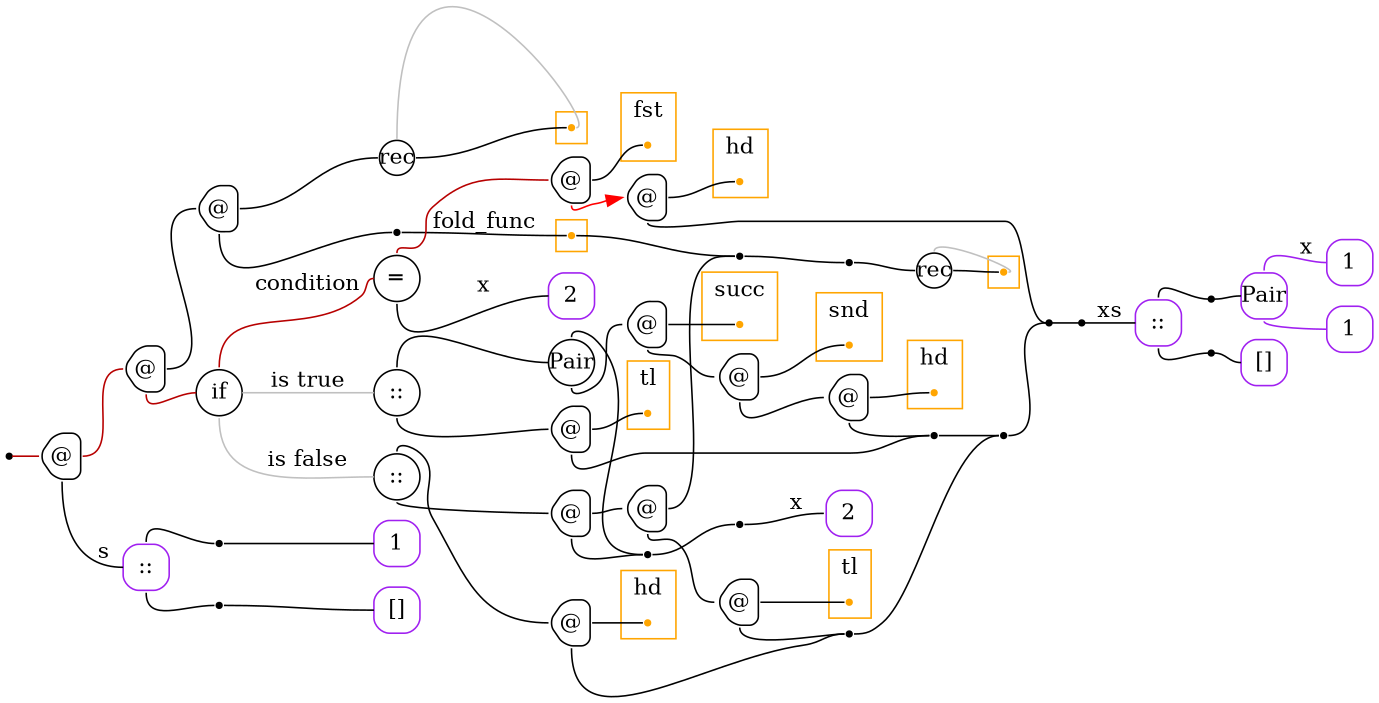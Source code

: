 digraph G {
  rankdir=LR;
  edge[arrowhead=none,arrowtail=none];
  node[fixedsize=true,shape=circle]
  size="9.201041666666667,5.219270833333334";
  labeldistance=0;
  nodesep=.175;
  ranksep=.175;

 nd1[shape=point];
   nd15[label="1",tooltip="nd15-ConstGraph",style=rounded,orientation=90,shape=square,width=.4,height=.4,color="purple"];
   nd21[label="2",tooltip="nd21-ConstGraph",style=rounded,orientation=90,shape=square,width=.4,height=.4,color="purple"];
   nd27[label="1",tooltip="nd27-ConstGraph",style=rounded,orientation=90,shape=square,width=.4,height=.4,color="purple"];
   nd32[label="[]",tooltip="nd32-ConstEmptyGraph",style=rounded,orientation=90,shape=square,width=.4,height=.4,color="purple"];
 subgraph cluster_nd174 {
   graph[style=fill,color="orange"];
   ndcluster_nd174[tooltip="nd174",orientation=90,shape=point,color="orange"];
 };
 nd379[label="rec",tooltip="nd379-RecurGraph",style=rounded,width=.3,height=.3,color="#000000"];
   subgraph cluster_nd383 {
     graph[style=fill,color="orange"];
     ndcluster_nd383[tooltip="nd383",orientation=90,shape=point,color="orange"];
   };
 nd673[label=" ",tooltip="nd673-ContractGraph",style=rounded,orientation=90,shape=point];
   nd592[label="1",tooltip="nd592-ConstGraph",style=rounded,orientation=90,shape=square,width=.4,height=.4,color="purple"];
   nd596[label="[]",tooltip="nd596-ConstEmptyGraph",style=rounded,orientation=90,shape=square,width=.4,height=.4,color="purple"];
   nd686[label="Pair",tooltip="nd686-ConstPairGraph",style=rounded,orientation=90,shape=square,width=.4,height=.4,color="purple"];
   nd692[label="::",tooltip="nd692-ConstListGraph",style=rounded,orientation=90,shape=square,width=.4,height=.4,color="purple"];
 nd696[label="rec",tooltip="nd696-RecurGraph",style=rounded,width=.3,height=.3,color="#000000"];
   subgraph cluster_nd700 {
     graph[style=fill,color="orange"];
     ndcluster_nd700[tooltip="nd700",orientation=90,shape=point,color="orange"];
   };
 nd506[label="@",tooltip="nd506-AppGraph",style=rounded,orientation=90,shape=house,width=.4,height=.4,color="#000000"];
 nd507[label="@",tooltip="nd507-AppGraph",style=rounded,orientation=90,shape=house,width=.4,height=.4,color="#000000"];
 nd508[label="@",tooltip="nd508-AppGraph",style=rounded,orientation=90,shape=house,width=.4,height=.4,color="#000000"];
 nd522[label=" ",tooltip="nd522-ContractGraph",style=rounded,orientation=90,shape=point];
   nd777[label="::",tooltip="nd777-ConstListGraph",style=rounded,orientation=90,shape=square,width=.4,height=.4,color="purple"];
 nd780[label=" ",tooltip="nd780-ContractGraph",style=rounded,orientation=90,shape=point];
 nd781[label=" ",tooltip="nd781-ContractGraph",style=rounded,orientation=90,shape=point];
 nd885[label=" ",tooltip="nd885-ContractGraph",style=rounded,orientation=90,shape=point];
 nd809[label="if",tooltip="nd809-IfGraph",style=rounded,width=.4,height=.4,color="#000000"];
 nd810[label="=",tooltip="nd810-BinOpGraph",style=rounded,width=.4,height=.4,color="#000000"];
 nd811[label="@",tooltip="nd811-AppGraph",style=rounded,orientation=90,shape=house,width=.4,height=.4,color="#000000"];
 subgraph cluster_nd814 {
   graph[style=fill,color="orange",label="fst"];
   ndcluster_nd814[tooltip="nd814",orientation=90,shape=point,color="orange"];
 };
 nd818[label="@",tooltip="nd818-AppGraph",style=rounded,orientation=90,shape=house,width=.4,height=.4,color="#000000"];
 subgraph cluster_nd821 {
   graph[style=fill,color="orange",label="hd"];
   ndcluster_nd821[tooltip="nd821",orientation=90,shape=point,color="orange"];
 };
 nd825[label="::",tooltip="nd825-BinOpGraph",style=rounded,width=.4,height=.4,color="#000000"];
 nd826[label="Pair",tooltip="nd826-BinOpGraph",style=rounded,width=.4,height=.4,color="#000000"];
 nd827[label="@",tooltip="nd827-AppGraph",style=rounded,orientation=90,shape=house,width=.4,height=.4,color="#000000"];
 subgraph cluster_nd830 {
   graph[style=fill,color="orange",label="succ"];
   ndcluster_nd830[tooltip="nd830",orientation=90,shape=point,color="orange"];
 };
 nd834[label="@",tooltip="nd834-AppGraph",style=rounded,orientation=90,shape=house,width=.4,height=.4,color="#000000"];
 subgraph cluster_nd837 {
   graph[style=fill,color="orange",label="snd"];
   ndcluster_nd837[tooltip="nd837",orientation=90,shape=point,color="orange"];
 };
 nd841[label="@",tooltip="nd841-AppGraph",style=rounded,orientation=90,shape=house,width=.4,height=.4,color="#000000"];
 subgraph cluster_nd844 {
   graph[style=fill,color="orange",label="hd"];
   ndcluster_nd844[tooltip="nd844",orientation=90,shape=point,color="orange"];
 };
 nd848[label="@",tooltip="nd848-AppGraph",style=rounded,orientation=90,shape=house,width=.4,height=.4,color="#000000"];
 subgraph cluster_nd851 {
   graph[style=fill,color="orange",label="tl"];
   ndcluster_nd851[tooltip="nd851",orientation=90,shape=point,color="orange"];
 };
 nd855[label=" ",tooltip="nd855-ContractGraph",style=rounded,orientation=90,shape=point];
 nd856[label="::",tooltip="nd856-BinOpGraph",style=rounded,width=.4,height=.4,color="#000000"];
 nd857[label="@",tooltip="nd857-AppGraph",style=rounded,orientation=90,shape=house,width=.4,height=.4,color="#000000"];
 subgraph cluster_nd860 {
   graph[style=fill,color="orange",label="hd"];
   ndcluster_nd860[tooltip="nd860",orientation=90,shape=point,color="orange"];
 };
 nd864[label="@",tooltip="nd864-AppGraph",style=rounded,orientation=90,shape=house,width=.4,height=.4,color="#000000"];
 nd865[label="@",tooltip="nd865-AppGraph",style=rounded,orientation=90,shape=house,width=.4,height=.4,color="#000000"];
 nd867[label="@",tooltip="nd867-AppGraph",style=rounded,orientation=90,shape=house,width=.4,height=.4,color="#000000"];
 subgraph cluster_nd870 {
   graph[style=fill,color="orange",label="tl"];
   ndcluster_nd870[tooltip="nd870",orientation=90,shape=point,color="orange"];
 };
 nd875[label=" ",tooltip="nd875-ContractGraph",style=rounded,orientation=90,shape=point];
 nd876[label=" ",tooltip="nd876-ContractGraph",style=rounded,orientation=90,shape=point];
 nd877[label=" ",tooltip="nd877-ContractGraph",style=rounded,orientation=90,shape=point];
 nd878[label=" ",tooltip="nd878-ContractGraph",style=rounded,orientation=90,shape=point];
 nd879[label=" ",tooltip="nd879-ContractGraph",style=rounded,orientation=90,shape=point];
 nd881[label=" ",tooltip="nd881-ContractGraph",style=rounded,orientation=90,shape=point];
 nd892[label=" ",tooltip="nd892-ContractGraph",style=rounded,orientation=90,shape=point];
 nd893[label=" ",tooltip="nd893-ContractGraph",style=rounded,orientation=90,shape=point];
   nd902[label="2",tooltip="nd902-ConstGraph",style=rounded,orientation=90,shape=square,width=.4,height=.4,color="purple"];

  ndcluster_nd174->nd885[tailport=e,headport=w];
  nd673->nd379[tailport=e,headport=w,color=black,arrowhead=none,arrowtail=none];
  nd780->nd27[tailport=e,headport=w];
  nd781->nd32[tailport=e,headport=w];
  nd379->ndcluster_nd383[dir=back,headport=e,tailport=n,color=grey,arrowhead=none,arrowtail=none];
  nd379->ndcluster_nd383[tailport=e,headport=w];
  nd506->nd777[label="s",tailport=s,headport=w];
  nd508->nd696[tailport=e,headport=w,color=black,arrowhead=none,arrowtail=none];
  nd507->nd508[tailport=e,headport=w];
  nd508->nd522[tailport=s,headport=w];
  nd506->nd507[tailport=e,headport=w,color="#b70000",arrowhead=none,arrowtail=none];
  nd1->nd506[label="",tailport=e,headport=w,color="#b70000",arrowhead=none,arrowtail=none];
  nd522->ndcluster_nd174[label="fold_func",tailport=e,headport=w];
  nd686->nd592[tailport=s,headport=w,color=purple,arrowhead=none,arrowtail=none];
  nd692->nd892[tailport=n,headport=w];
  nd692->nd893[tailport=s,headport=w];
  nd686->nd15[label="x",tailport=n,headport=w,color=purple,arrowhead=none,arrowtail=none];
  nd885->nd673[tailport=e,headport=w];
  nd892->nd686[tailport=e,headport=w];
  nd893->nd596[tailport=e,headport=w];
  nd696->ndcluster_nd700[dir=back,headport=e,tailport=n,color=grey,arrowhead=none,arrowtail=none];
  nd696->ndcluster_nd700[tailport=e,headport=w];
  nd777->nd780[tailport=n,headport=w];
  nd777->nd781[tailport=s,headport=w];
  nd818->ndcluster_nd821[tailport=e,headport=w];
  nd811->ndcluster_nd814[tailport=e,headport=w];
  nd811->nd818[tailport=s,headport=w,color=red,arrowhead=normal];
  nd810->nd811[tailport=n,headport=w,color="#b70000",arrowhead=none,arrowtail=none];
  nd841->ndcluster_nd844[tailport=e,headport=w];
  nd834->ndcluster_nd837[tailport=e,headport=w];
  nd834->nd841[tailport=s,headport=w];
  nd827->ndcluster_nd830[tailport=e,headport=w];
  nd827->nd834[tailport=s,headport=w];
  nd826->nd827[tailport=s,headport=w];
  nd848->ndcluster_nd851[tailport=e,headport=w];
  nd825->nd826[tailport=n,headport=w];
  nd825->nd848[tailport=s,headport=w];
  nd848->nd855[tailport=s,headport=w];
  nd841->nd855[tailport=s,headport=w];
  nd857->ndcluster_nd860[tailport=e,headport=w];
  nd867->ndcluster_nd870[tailport=e,headport=w];
  nd865->nd885[tailport=e,headport=w];
  nd865->nd867[tailport=s,headport=w];
  nd864->nd865[tailport=e,headport=w];
  nd856->nd857[tailport=n,headport=w];
  nd856->nd864[tailport=s,headport=w];
  nd867->nd875[tailport=s,headport=w];
  nd857->nd875[tailport=s,headport=w];
  nd809->nd810[label="condition",tailport=n,headport=w,color="#b70000",arrowhead=none,arrowtail=none];
  nd809->nd825[label="is true",tailport=e,headport=w,color=grey,arrowhead=none,arrowtail=none];
  nd809->nd856[label="is false",tailport=s,headport=w,color=grey,arrowhead=none,arrowtail=none];
  nd864->nd876[tailport=s,headport=w];
  nd826->nd876[tailport=n,headport=w];
  nd875->nd877[tailport=e,headport=w];
  nd855->nd877[tailport=e,headport=w];
  nd810->nd902[label="x",tailport=s,headport=w];
  nd876->nd878[tailport=e,headport=w];
  nd818->nd879[tailport=s,headport=w];
  nd877->nd879[tailport=e,headport=w];
  nd507->nd809[label="",tailport=s,headport=w,color="#b70000",arrowhead=none,arrowtail=none];
  nd879->nd881[tailport=e,headport=w];
  nd878->nd21[label="x",tailport=e,headport=w];
  nd881->nd692[label="xs",tailport=e,headport=w];
}
